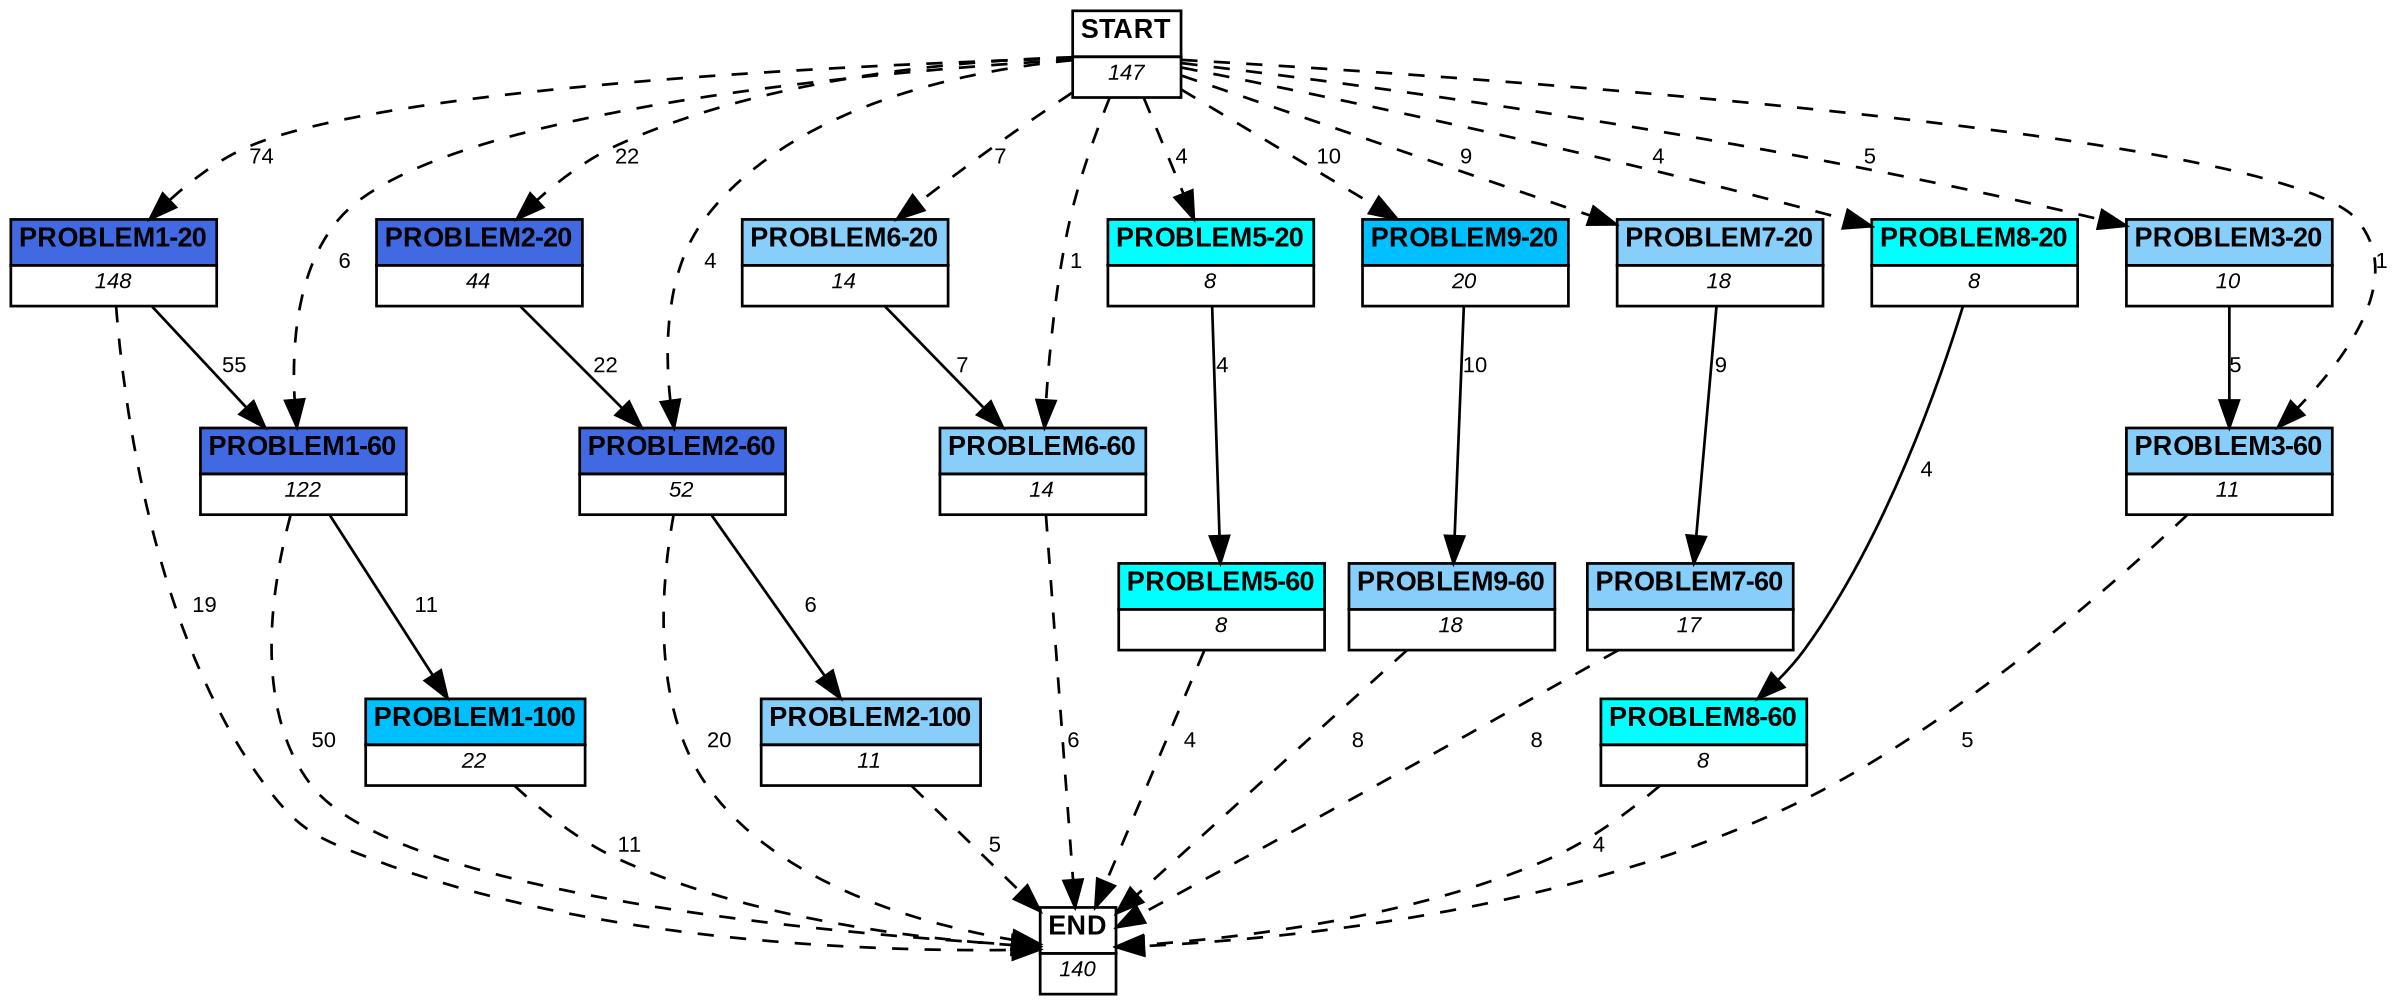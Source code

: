 digraph graphname {
	dpi = 150
	size="16,11!";
	margin = 0;
"PROBLEM1-20" [shape=plain, label=<<table border="0" cellborder="1" cellspacing="0"><tr><td bgcolor="royalblue"><FONT face="Arial" POINT-SIZE="10"><b>PROBLEM1-20</b></FONT></td></tr><tr><td bgcolor="white"><FONT face="Arial" POINT-SIZE="8"><i>148</i></FONT></td></tr></table>>]
"PROBLEM1-60" [shape=plain, label=<<table border="0" cellborder="1" cellspacing="0"><tr><td bgcolor="royalblue"><FONT face="Arial" POINT-SIZE="10"><b>PROBLEM1-60</b></FONT></td></tr><tr><td bgcolor="white"><FONT face="Arial" POINT-SIZE="8"><i>122</i></FONT></td></tr></table>>]
"PROBLEM2-20" [shape=plain, label=<<table border="0" cellborder="1" cellspacing="0"><tr><td bgcolor="royalblue"><FONT face="Arial" POINT-SIZE="10"><b>PROBLEM2-20</b></FONT></td></tr><tr><td bgcolor="white"><FONT face="Arial" POINT-SIZE="8"><i>44</i></FONT></td></tr></table>>]
"PROBLEM2-60" [shape=plain, label=<<table border="0" cellborder="1" cellspacing="0"><tr><td bgcolor="royalblue"><FONT face="Arial" POINT-SIZE="10"><b>PROBLEM2-60</b></FONT></td></tr><tr><td bgcolor="white"><FONT face="Arial" POINT-SIZE="8"><i>52</i></FONT></td></tr></table>>]
"PROBLEM6-20" [shape=plain, label=<<table border="0" cellborder="1" cellspacing="0"><tr><td bgcolor="lightskyblue"><FONT face="Arial" POINT-SIZE="10"><b>PROBLEM6-20</b></FONT></td></tr><tr><td bgcolor="white"><FONT face="Arial" POINT-SIZE="8"><i>14</i></FONT></td></tr></table>>]
"PROBLEM6-60" [shape=plain, label=<<table border="0" cellborder="1" cellspacing="0"><tr><td bgcolor="lightskyblue"><FONT face="Arial" POINT-SIZE="10"><b>PROBLEM6-60</b></FONT></td></tr><tr><td bgcolor="white"><FONT face="Arial" POINT-SIZE="8"><i>14</i></FONT></td></tr></table>>]
"PROBLEM5-20" [shape=plain, label=<<table border="0" cellborder="1" cellspacing="0"><tr><td bgcolor="aqua"><FONT face="Arial" POINT-SIZE="10"><b>PROBLEM5-20</b></FONT></td></tr><tr><td bgcolor="white"><FONT face="Arial" POINT-SIZE="8"><i>8</i></FONT></td></tr></table>>]
"PROBLEM5-60" [shape=plain, label=<<table border="0" cellborder="1" cellspacing="0"><tr><td bgcolor="aqua"><FONT face="Arial" POINT-SIZE="10"><b>PROBLEM5-60</b></FONT></td></tr><tr><td bgcolor="white"><FONT face="Arial" POINT-SIZE="8"><i>8</i></FONT></td></tr></table>>]
"PROBLEM9-20" [shape=plain, label=<<table border="0" cellborder="1" cellspacing="0"><tr><td bgcolor="deepskyblue"><FONT face="Arial" POINT-SIZE="10"><b>PROBLEM9-20</b></FONT></td></tr><tr><td bgcolor="white"><FONT face="Arial" POINT-SIZE="8"><i>20</i></FONT></td></tr></table>>]
"PROBLEM9-60" [shape=plain, label=<<table border="0" cellborder="1" cellspacing="0"><tr><td bgcolor="lightskyblue"><FONT face="Arial" POINT-SIZE="10"><b>PROBLEM9-60</b></FONT></td></tr><tr><td bgcolor="white"><FONT face="Arial" POINT-SIZE="8"><i>18</i></FONT></td></tr></table>>]
"PROBLEM7-20" [shape=plain, label=<<table border="0" cellborder="1" cellspacing="0"><tr><td bgcolor="lightskyblue"><FONT face="Arial" POINT-SIZE="10"><b>PROBLEM7-20</b></FONT></td></tr><tr><td bgcolor="white"><FONT face="Arial" POINT-SIZE="8"><i>18</i></FONT></td></tr></table>>]
"PROBLEM7-60" [shape=plain, label=<<table border="0" cellborder="1" cellspacing="0"><tr><td bgcolor="lightskyblue"><FONT face="Arial" POINT-SIZE="10"><b>PROBLEM7-60</b></FONT></td></tr><tr><td bgcolor="white"><FONT face="Arial" POINT-SIZE="8"><i>17</i></FONT></td></tr></table>>]
"PROBLEM8-20" [shape=plain, label=<<table border="0" cellborder="1" cellspacing="0"><tr><td bgcolor="aqua"><FONT face="Arial" POINT-SIZE="10"><b>PROBLEM8-20</b></FONT></td></tr><tr><td bgcolor="white"><FONT face="Arial" POINT-SIZE="8"><i>8</i></FONT></td></tr></table>>]
"PROBLEM8-60" [shape=plain, label=<<table border="0" cellborder="1" cellspacing="0"><tr><td bgcolor="aqua"><FONT face="Arial" POINT-SIZE="10"><b>PROBLEM8-60</b></FONT></td></tr><tr><td bgcolor="white"><FONT face="Arial" POINT-SIZE="8"><i>8</i></FONT></td></tr></table>>]
"PROBLEM3-20" [shape=plain, label=<<table border="0" cellborder="1" cellspacing="0"><tr><td bgcolor="lightskyblue"><FONT face="Arial" POINT-SIZE="10"><b>PROBLEM3-20</b></FONT></td></tr><tr><td bgcolor="white"><FONT face="Arial" POINT-SIZE="8"><i>10</i></FONT></td></tr></table>>]
"PROBLEM3-60" [shape=plain, label=<<table border="0" cellborder="1" cellspacing="0"><tr><td bgcolor="lightskyblue"><FONT face="Arial" POINT-SIZE="10"><b>PROBLEM3-60</b></FONT></td></tr><tr><td bgcolor="white"><FONT face="Arial" POINT-SIZE="8"><i>11</i></FONT></td></tr></table>>]
"PROBLEM1-100" [shape=plain, label=<<table border="0" cellborder="1" cellspacing="0"><tr><td bgcolor="deepskyblue"><FONT face="Arial" POINT-SIZE="10"><b>PROBLEM1-100</b></FONT></td></tr><tr><td bgcolor="white"><FONT face="Arial" POINT-SIZE="8"><i>22</i></FONT></td></tr></table>>]
"PROBLEM2-100" [shape=plain, label=<<table border="0" cellborder="1" cellspacing="0"><tr><td bgcolor="lightskyblue"><FONT face="Arial" POINT-SIZE="10"><b>PROBLEM2-100</b></FONT></td></tr><tr><td bgcolor="white"><FONT face="Arial" POINT-SIZE="8"><i>11</i></FONT></td></tr></table>>]
"START" [shape=plain, label=<<table border="0" cellborder="1" cellspacing="0"><tr><td bgcolor="white"><FONT face="Arial" POINT-SIZE="10"><b>START</b></FONT></td></tr><tr><td bgcolor="white"><FONT face="Arial" POINT-SIZE="8"><i>147</i></FONT></td></tr></table>>]
"END" [shape=plain, label=<<table border="0" cellborder="1" cellspacing="0"><tr><td bgcolor="white"><FONT face="Arial" POINT-SIZE="10"><b>END</b></FONT></td></tr><tr><td bgcolor="white"><FONT face="Arial" POINT-SIZE="8"><i>140</i></FONT></td></tr></table>>]
"PROBLEM1-20" -> "PROBLEM1-60" [ label ="55" labelfloat=false fontname="Arial" fontsize=8]
"PROBLEM1-20" -> "END" [ style = dashed label ="19" labelfloat=false fontname="Arial" fontsize=8]
"PROBLEM1-60" -> "PROBLEM1-100" [ label ="11" labelfloat=false fontname="Arial" fontsize=8]
"PROBLEM1-60" -> "END" [ style = dashed label ="50" labelfloat=false fontname="Arial" fontsize=8]
"PROBLEM2-20" -> "PROBLEM2-60" [ label ="22" labelfloat=false fontname="Arial" fontsize=8]
"PROBLEM2-60" -> "PROBLEM2-100" [ label ="6" labelfloat=false fontname="Arial" fontsize=8]
"PROBLEM2-60" -> "END" [ style = dashed label ="20" labelfloat=false fontname="Arial" fontsize=8]
"PROBLEM6-20" -> "PROBLEM6-60" [ label ="7" labelfloat=false fontname="Arial" fontsize=8]
"PROBLEM6-60" -> "END" [ style = dashed label ="6" labelfloat=false fontname="Arial" fontsize=8]
"PROBLEM5-20" -> "PROBLEM5-60" [ label ="4" labelfloat=false fontname="Arial" fontsize=8]
"PROBLEM5-60" -> "END" [ style = dashed label ="4" labelfloat=false fontname="Arial" fontsize=8]
"PROBLEM9-20" -> "PROBLEM9-60" [ label ="10" labelfloat=false fontname="Arial" fontsize=8]
"PROBLEM9-60" -> "END" [ style = dashed label ="8" labelfloat=false fontname="Arial" fontsize=8]
"PROBLEM7-20" -> "PROBLEM7-60" [ label ="9" labelfloat=false fontname="Arial" fontsize=8]
"PROBLEM7-60" -> "END" [ style = dashed label ="8" labelfloat=false fontname="Arial" fontsize=8]
"PROBLEM8-20" -> "PROBLEM8-60" [ label ="4" labelfloat=false fontname="Arial" fontsize=8]
"PROBLEM8-60" -> "END" [ style = dashed label ="4" labelfloat=false fontname="Arial" fontsize=8]
"PROBLEM3-20" -> "PROBLEM3-60" [ label ="5" labelfloat=false fontname="Arial" fontsize=8]
"PROBLEM3-60" -> "END" [ style = dashed label ="5" labelfloat=false fontname="Arial" fontsize=8]
"PROBLEM1-100" -> "END" [ style = dashed label ="11" labelfloat=false fontname="Arial" fontsize=8]
"PROBLEM2-100" -> "END" [ style = dashed label ="5" labelfloat=false fontname="Arial" fontsize=8]
"START" -> "PROBLEM1-20" [ style = dashed label ="74" labelfloat=false fontname="Arial" fontsize=8]
"START" -> "PROBLEM1-60" [ style = dashed label ="6" labelfloat=false fontname="Arial" fontsize=8]
"START" -> "PROBLEM2-20" [ style = dashed label ="22" labelfloat=false fontname="Arial" fontsize=8]
"START" -> "PROBLEM2-60" [ style = dashed label ="4" labelfloat=false fontname="Arial" fontsize=8]
"START" -> "PROBLEM6-20" [ style = dashed label ="7" labelfloat=false fontname="Arial" fontsize=8]
"START" -> "PROBLEM6-60" [ style = dashed label ="1" labelfloat=false fontname="Arial" fontsize=8]
"START" -> "PROBLEM5-20" [ style = dashed label ="4" labelfloat=false fontname="Arial" fontsize=8]
"START" -> "PROBLEM9-20" [ style = dashed label ="10" labelfloat=false fontname="Arial" fontsize=8]
"START" -> "PROBLEM7-20" [ style = dashed label ="9" labelfloat=false fontname="Arial" fontsize=8]
"START" -> "PROBLEM8-20" [ style = dashed label ="4" labelfloat=false fontname="Arial" fontsize=8]
"START" -> "PROBLEM3-20" [ style = dashed label ="5" labelfloat=false fontname="Arial" fontsize=8]
"START" -> "PROBLEM3-60" [ style = dashed label ="1" labelfloat=false fontname="Arial" fontsize=8]
}